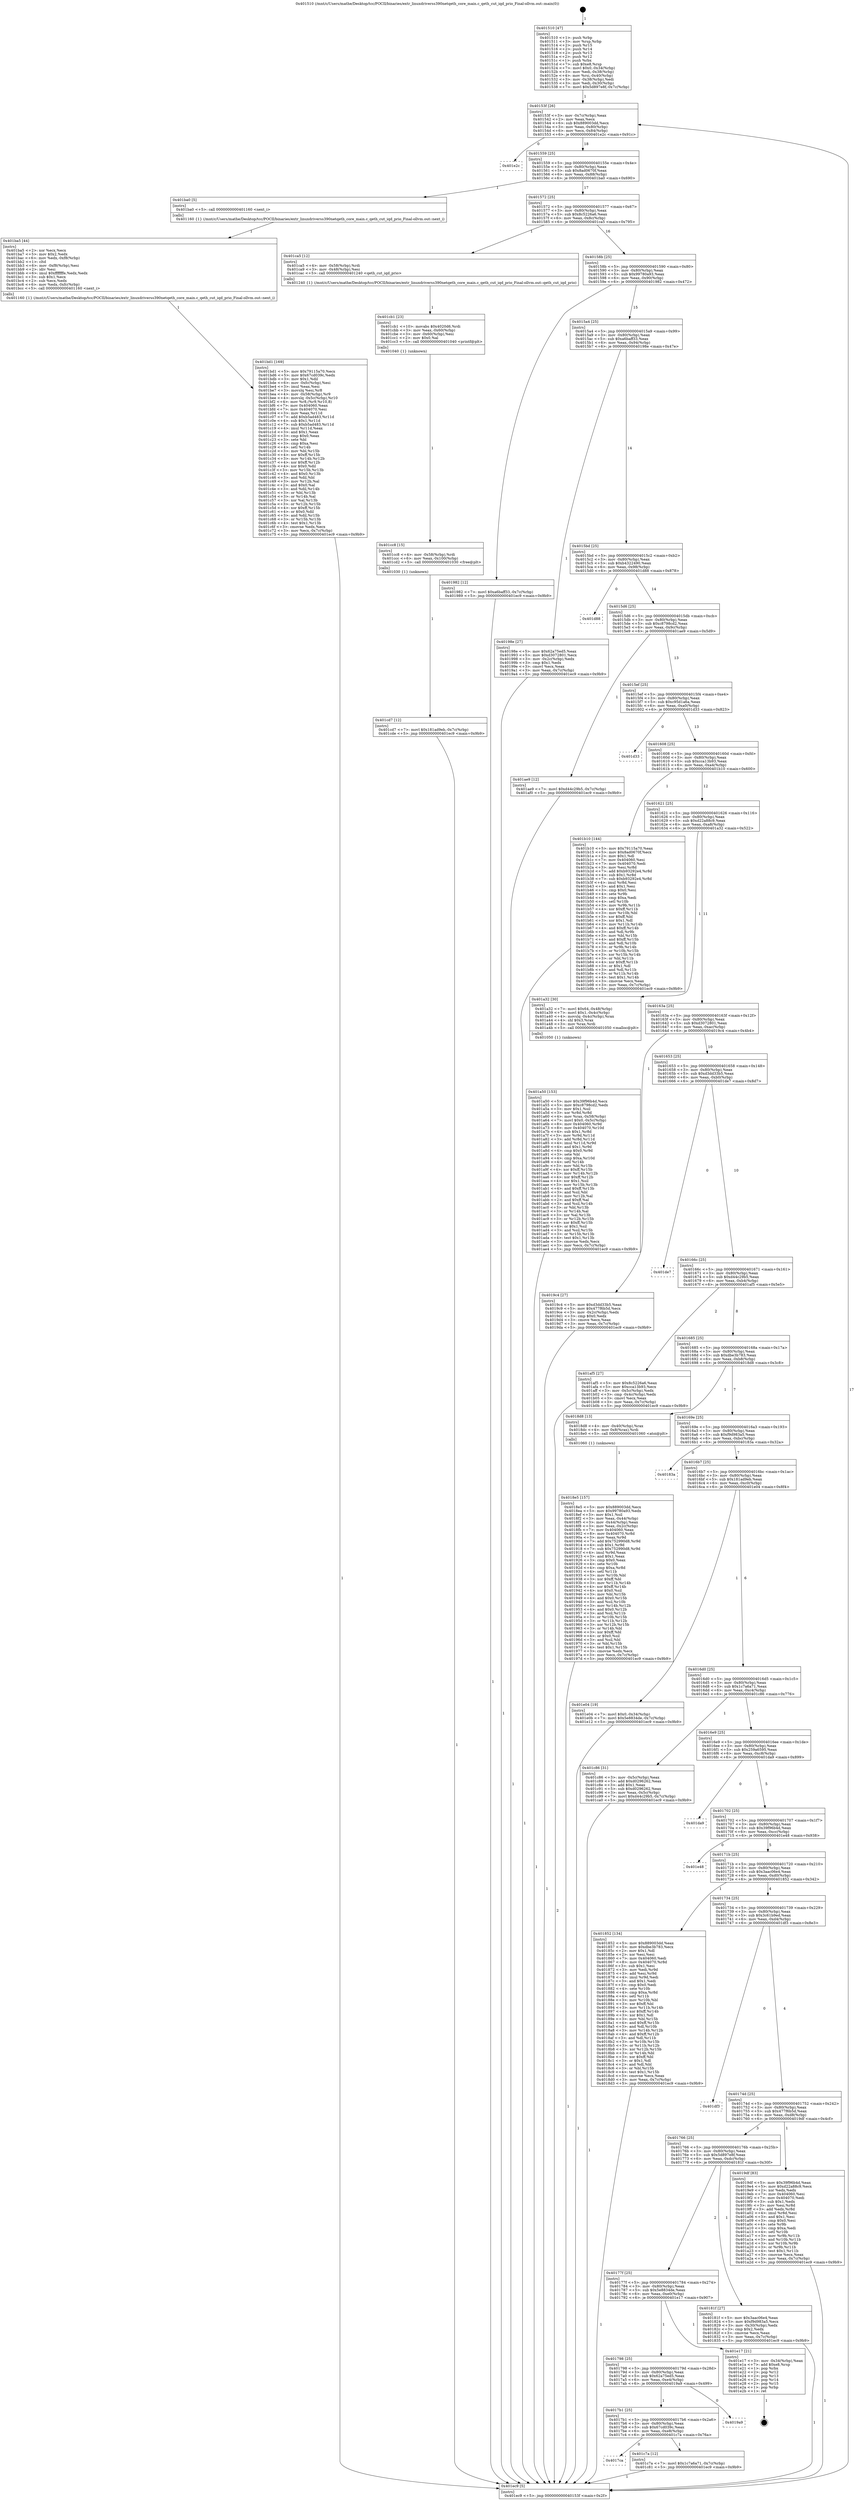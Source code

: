 digraph "0x401510" {
  label = "0x401510 (/mnt/c/Users/mathe/Desktop/tcc/POCII/binaries/extr_linuxdriverss390netqeth_core_main.c_qeth_cut_iqd_prio_Final-ollvm.out::main(0))"
  labelloc = "t"
  node[shape=record]

  Entry [label="",width=0.3,height=0.3,shape=circle,fillcolor=black,style=filled]
  "0x40153f" [label="{
     0x40153f [26]\l
     | [instrs]\l
     &nbsp;&nbsp;0x40153f \<+3\>: mov -0x7c(%rbp),%eax\l
     &nbsp;&nbsp;0x401542 \<+2\>: mov %eax,%ecx\l
     &nbsp;&nbsp;0x401544 \<+6\>: sub $0x889003dd,%ecx\l
     &nbsp;&nbsp;0x40154a \<+3\>: mov %eax,-0x80(%rbp)\l
     &nbsp;&nbsp;0x40154d \<+6\>: mov %ecx,-0x84(%rbp)\l
     &nbsp;&nbsp;0x401553 \<+6\>: je 0000000000401e2c \<main+0x91c\>\l
  }"]
  "0x401e2c" [label="{
     0x401e2c\l
  }", style=dashed]
  "0x401559" [label="{
     0x401559 [25]\l
     | [instrs]\l
     &nbsp;&nbsp;0x401559 \<+5\>: jmp 000000000040155e \<main+0x4e\>\l
     &nbsp;&nbsp;0x40155e \<+3\>: mov -0x80(%rbp),%eax\l
     &nbsp;&nbsp;0x401561 \<+5\>: sub $0x8ad0670f,%eax\l
     &nbsp;&nbsp;0x401566 \<+6\>: mov %eax,-0x88(%rbp)\l
     &nbsp;&nbsp;0x40156c \<+6\>: je 0000000000401ba0 \<main+0x690\>\l
  }"]
  Exit [label="",width=0.3,height=0.3,shape=circle,fillcolor=black,style=filled,peripheries=2]
  "0x401ba0" [label="{
     0x401ba0 [5]\l
     | [instrs]\l
     &nbsp;&nbsp;0x401ba0 \<+5\>: call 0000000000401160 \<next_i\>\l
     | [calls]\l
     &nbsp;&nbsp;0x401160 \{1\} (/mnt/c/Users/mathe/Desktop/tcc/POCII/binaries/extr_linuxdriverss390netqeth_core_main.c_qeth_cut_iqd_prio_Final-ollvm.out::next_i)\l
  }"]
  "0x401572" [label="{
     0x401572 [25]\l
     | [instrs]\l
     &nbsp;&nbsp;0x401572 \<+5\>: jmp 0000000000401577 \<main+0x67\>\l
     &nbsp;&nbsp;0x401577 \<+3\>: mov -0x80(%rbp),%eax\l
     &nbsp;&nbsp;0x40157a \<+5\>: sub $0x8c5226a6,%eax\l
     &nbsp;&nbsp;0x40157f \<+6\>: mov %eax,-0x8c(%rbp)\l
     &nbsp;&nbsp;0x401585 \<+6\>: je 0000000000401ca5 \<main+0x795\>\l
  }"]
  "0x401cd7" [label="{
     0x401cd7 [12]\l
     | [instrs]\l
     &nbsp;&nbsp;0x401cd7 \<+7\>: movl $0x181ad9eb,-0x7c(%rbp)\l
     &nbsp;&nbsp;0x401cde \<+5\>: jmp 0000000000401ec9 \<main+0x9b9\>\l
  }"]
  "0x401ca5" [label="{
     0x401ca5 [12]\l
     | [instrs]\l
     &nbsp;&nbsp;0x401ca5 \<+4\>: mov -0x58(%rbp),%rdi\l
     &nbsp;&nbsp;0x401ca9 \<+3\>: mov -0x48(%rbp),%esi\l
     &nbsp;&nbsp;0x401cac \<+5\>: call 0000000000401240 \<qeth_cut_iqd_prio\>\l
     | [calls]\l
     &nbsp;&nbsp;0x401240 \{1\} (/mnt/c/Users/mathe/Desktop/tcc/POCII/binaries/extr_linuxdriverss390netqeth_core_main.c_qeth_cut_iqd_prio_Final-ollvm.out::qeth_cut_iqd_prio)\l
  }"]
  "0x40158b" [label="{
     0x40158b [25]\l
     | [instrs]\l
     &nbsp;&nbsp;0x40158b \<+5\>: jmp 0000000000401590 \<main+0x80\>\l
     &nbsp;&nbsp;0x401590 \<+3\>: mov -0x80(%rbp),%eax\l
     &nbsp;&nbsp;0x401593 \<+5\>: sub $0x99780a93,%eax\l
     &nbsp;&nbsp;0x401598 \<+6\>: mov %eax,-0x90(%rbp)\l
     &nbsp;&nbsp;0x40159e \<+6\>: je 0000000000401982 \<main+0x472\>\l
  }"]
  "0x401cc8" [label="{
     0x401cc8 [15]\l
     | [instrs]\l
     &nbsp;&nbsp;0x401cc8 \<+4\>: mov -0x58(%rbp),%rdi\l
     &nbsp;&nbsp;0x401ccc \<+6\>: mov %eax,-0x100(%rbp)\l
     &nbsp;&nbsp;0x401cd2 \<+5\>: call 0000000000401030 \<free@plt\>\l
     | [calls]\l
     &nbsp;&nbsp;0x401030 \{1\} (unknown)\l
  }"]
  "0x401982" [label="{
     0x401982 [12]\l
     | [instrs]\l
     &nbsp;&nbsp;0x401982 \<+7\>: movl $0xa6baff33,-0x7c(%rbp)\l
     &nbsp;&nbsp;0x401989 \<+5\>: jmp 0000000000401ec9 \<main+0x9b9\>\l
  }"]
  "0x4015a4" [label="{
     0x4015a4 [25]\l
     | [instrs]\l
     &nbsp;&nbsp;0x4015a4 \<+5\>: jmp 00000000004015a9 \<main+0x99\>\l
     &nbsp;&nbsp;0x4015a9 \<+3\>: mov -0x80(%rbp),%eax\l
     &nbsp;&nbsp;0x4015ac \<+5\>: sub $0xa6baff33,%eax\l
     &nbsp;&nbsp;0x4015b1 \<+6\>: mov %eax,-0x94(%rbp)\l
     &nbsp;&nbsp;0x4015b7 \<+6\>: je 000000000040198e \<main+0x47e\>\l
  }"]
  "0x401cb1" [label="{
     0x401cb1 [23]\l
     | [instrs]\l
     &nbsp;&nbsp;0x401cb1 \<+10\>: movabs $0x4020d6,%rdi\l
     &nbsp;&nbsp;0x401cbb \<+3\>: mov %eax,-0x60(%rbp)\l
     &nbsp;&nbsp;0x401cbe \<+3\>: mov -0x60(%rbp),%esi\l
     &nbsp;&nbsp;0x401cc1 \<+2\>: mov $0x0,%al\l
     &nbsp;&nbsp;0x401cc3 \<+5\>: call 0000000000401040 \<printf@plt\>\l
     | [calls]\l
     &nbsp;&nbsp;0x401040 \{1\} (unknown)\l
  }"]
  "0x40198e" [label="{
     0x40198e [27]\l
     | [instrs]\l
     &nbsp;&nbsp;0x40198e \<+5\>: mov $0x62a75ed5,%eax\l
     &nbsp;&nbsp;0x401993 \<+5\>: mov $0xd3072801,%ecx\l
     &nbsp;&nbsp;0x401998 \<+3\>: mov -0x2c(%rbp),%edx\l
     &nbsp;&nbsp;0x40199b \<+3\>: cmp $0x1,%edx\l
     &nbsp;&nbsp;0x40199e \<+3\>: cmovl %ecx,%eax\l
     &nbsp;&nbsp;0x4019a1 \<+3\>: mov %eax,-0x7c(%rbp)\l
     &nbsp;&nbsp;0x4019a4 \<+5\>: jmp 0000000000401ec9 \<main+0x9b9\>\l
  }"]
  "0x4015bd" [label="{
     0x4015bd [25]\l
     | [instrs]\l
     &nbsp;&nbsp;0x4015bd \<+5\>: jmp 00000000004015c2 \<main+0xb2\>\l
     &nbsp;&nbsp;0x4015c2 \<+3\>: mov -0x80(%rbp),%eax\l
     &nbsp;&nbsp;0x4015c5 \<+5\>: sub $0xb4322490,%eax\l
     &nbsp;&nbsp;0x4015ca \<+6\>: mov %eax,-0x98(%rbp)\l
     &nbsp;&nbsp;0x4015d0 \<+6\>: je 0000000000401d88 \<main+0x878\>\l
  }"]
  "0x4017ca" [label="{
     0x4017ca\l
  }", style=dashed]
  "0x401d88" [label="{
     0x401d88\l
  }", style=dashed]
  "0x4015d6" [label="{
     0x4015d6 [25]\l
     | [instrs]\l
     &nbsp;&nbsp;0x4015d6 \<+5\>: jmp 00000000004015db \<main+0xcb\>\l
     &nbsp;&nbsp;0x4015db \<+3\>: mov -0x80(%rbp),%eax\l
     &nbsp;&nbsp;0x4015de \<+5\>: sub $0xc8798cd2,%eax\l
     &nbsp;&nbsp;0x4015e3 \<+6\>: mov %eax,-0x9c(%rbp)\l
     &nbsp;&nbsp;0x4015e9 \<+6\>: je 0000000000401ae9 \<main+0x5d9\>\l
  }"]
  "0x401c7a" [label="{
     0x401c7a [12]\l
     | [instrs]\l
     &nbsp;&nbsp;0x401c7a \<+7\>: movl $0x1c7a6a71,-0x7c(%rbp)\l
     &nbsp;&nbsp;0x401c81 \<+5\>: jmp 0000000000401ec9 \<main+0x9b9\>\l
  }"]
  "0x401ae9" [label="{
     0x401ae9 [12]\l
     | [instrs]\l
     &nbsp;&nbsp;0x401ae9 \<+7\>: movl $0xd44c29b5,-0x7c(%rbp)\l
     &nbsp;&nbsp;0x401af0 \<+5\>: jmp 0000000000401ec9 \<main+0x9b9\>\l
  }"]
  "0x4015ef" [label="{
     0x4015ef [25]\l
     | [instrs]\l
     &nbsp;&nbsp;0x4015ef \<+5\>: jmp 00000000004015f4 \<main+0xe4\>\l
     &nbsp;&nbsp;0x4015f4 \<+3\>: mov -0x80(%rbp),%eax\l
     &nbsp;&nbsp;0x4015f7 \<+5\>: sub $0xc95d1a6a,%eax\l
     &nbsp;&nbsp;0x4015fc \<+6\>: mov %eax,-0xa0(%rbp)\l
     &nbsp;&nbsp;0x401602 \<+6\>: je 0000000000401d33 \<main+0x823\>\l
  }"]
  "0x4017b1" [label="{
     0x4017b1 [25]\l
     | [instrs]\l
     &nbsp;&nbsp;0x4017b1 \<+5\>: jmp 00000000004017b6 \<main+0x2a6\>\l
     &nbsp;&nbsp;0x4017b6 \<+3\>: mov -0x80(%rbp),%eax\l
     &nbsp;&nbsp;0x4017b9 \<+5\>: sub $0x67cd039c,%eax\l
     &nbsp;&nbsp;0x4017be \<+6\>: mov %eax,-0xe8(%rbp)\l
     &nbsp;&nbsp;0x4017c4 \<+6\>: je 0000000000401c7a \<main+0x76a\>\l
  }"]
  "0x401d33" [label="{
     0x401d33\l
  }", style=dashed]
  "0x401608" [label="{
     0x401608 [25]\l
     | [instrs]\l
     &nbsp;&nbsp;0x401608 \<+5\>: jmp 000000000040160d \<main+0xfd\>\l
     &nbsp;&nbsp;0x40160d \<+3\>: mov -0x80(%rbp),%eax\l
     &nbsp;&nbsp;0x401610 \<+5\>: sub $0xcca13b93,%eax\l
     &nbsp;&nbsp;0x401615 \<+6\>: mov %eax,-0xa4(%rbp)\l
     &nbsp;&nbsp;0x40161b \<+6\>: je 0000000000401b10 \<main+0x600\>\l
  }"]
  "0x4019a9" [label="{
     0x4019a9\l
  }", style=dashed]
  "0x401b10" [label="{
     0x401b10 [144]\l
     | [instrs]\l
     &nbsp;&nbsp;0x401b10 \<+5\>: mov $0x79115a70,%eax\l
     &nbsp;&nbsp;0x401b15 \<+5\>: mov $0x8ad0670f,%ecx\l
     &nbsp;&nbsp;0x401b1a \<+2\>: mov $0x1,%dl\l
     &nbsp;&nbsp;0x401b1c \<+7\>: mov 0x404060,%esi\l
     &nbsp;&nbsp;0x401b23 \<+7\>: mov 0x404070,%edi\l
     &nbsp;&nbsp;0x401b2a \<+3\>: mov %esi,%r8d\l
     &nbsp;&nbsp;0x401b2d \<+7\>: add $0xb93292e4,%r8d\l
     &nbsp;&nbsp;0x401b34 \<+4\>: sub $0x1,%r8d\l
     &nbsp;&nbsp;0x401b38 \<+7\>: sub $0xb93292e4,%r8d\l
     &nbsp;&nbsp;0x401b3f \<+4\>: imul %r8d,%esi\l
     &nbsp;&nbsp;0x401b43 \<+3\>: and $0x1,%esi\l
     &nbsp;&nbsp;0x401b46 \<+3\>: cmp $0x0,%esi\l
     &nbsp;&nbsp;0x401b49 \<+4\>: sete %r9b\l
     &nbsp;&nbsp;0x401b4d \<+3\>: cmp $0xa,%edi\l
     &nbsp;&nbsp;0x401b50 \<+4\>: setl %r10b\l
     &nbsp;&nbsp;0x401b54 \<+3\>: mov %r9b,%r11b\l
     &nbsp;&nbsp;0x401b57 \<+4\>: xor $0xff,%r11b\l
     &nbsp;&nbsp;0x401b5b \<+3\>: mov %r10b,%bl\l
     &nbsp;&nbsp;0x401b5e \<+3\>: xor $0xff,%bl\l
     &nbsp;&nbsp;0x401b61 \<+3\>: xor $0x1,%dl\l
     &nbsp;&nbsp;0x401b64 \<+3\>: mov %r11b,%r14b\l
     &nbsp;&nbsp;0x401b67 \<+4\>: and $0xff,%r14b\l
     &nbsp;&nbsp;0x401b6b \<+3\>: and %dl,%r9b\l
     &nbsp;&nbsp;0x401b6e \<+3\>: mov %bl,%r15b\l
     &nbsp;&nbsp;0x401b71 \<+4\>: and $0xff,%r15b\l
     &nbsp;&nbsp;0x401b75 \<+3\>: and %dl,%r10b\l
     &nbsp;&nbsp;0x401b78 \<+3\>: or %r9b,%r14b\l
     &nbsp;&nbsp;0x401b7b \<+3\>: or %r10b,%r15b\l
     &nbsp;&nbsp;0x401b7e \<+3\>: xor %r15b,%r14b\l
     &nbsp;&nbsp;0x401b81 \<+3\>: or %bl,%r11b\l
     &nbsp;&nbsp;0x401b84 \<+4\>: xor $0xff,%r11b\l
     &nbsp;&nbsp;0x401b88 \<+3\>: or $0x1,%dl\l
     &nbsp;&nbsp;0x401b8b \<+3\>: and %dl,%r11b\l
     &nbsp;&nbsp;0x401b8e \<+3\>: or %r11b,%r14b\l
     &nbsp;&nbsp;0x401b91 \<+4\>: test $0x1,%r14b\l
     &nbsp;&nbsp;0x401b95 \<+3\>: cmovne %ecx,%eax\l
     &nbsp;&nbsp;0x401b98 \<+3\>: mov %eax,-0x7c(%rbp)\l
     &nbsp;&nbsp;0x401b9b \<+5\>: jmp 0000000000401ec9 \<main+0x9b9\>\l
  }"]
  "0x401621" [label="{
     0x401621 [25]\l
     | [instrs]\l
     &nbsp;&nbsp;0x401621 \<+5\>: jmp 0000000000401626 \<main+0x116\>\l
     &nbsp;&nbsp;0x401626 \<+3\>: mov -0x80(%rbp),%eax\l
     &nbsp;&nbsp;0x401629 \<+5\>: sub $0xd22a88c9,%eax\l
     &nbsp;&nbsp;0x40162e \<+6\>: mov %eax,-0xa8(%rbp)\l
     &nbsp;&nbsp;0x401634 \<+6\>: je 0000000000401a32 \<main+0x522\>\l
  }"]
  "0x401798" [label="{
     0x401798 [25]\l
     | [instrs]\l
     &nbsp;&nbsp;0x401798 \<+5\>: jmp 000000000040179d \<main+0x28d\>\l
     &nbsp;&nbsp;0x40179d \<+3\>: mov -0x80(%rbp),%eax\l
     &nbsp;&nbsp;0x4017a0 \<+5\>: sub $0x62a75ed5,%eax\l
     &nbsp;&nbsp;0x4017a5 \<+6\>: mov %eax,-0xe4(%rbp)\l
     &nbsp;&nbsp;0x4017ab \<+6\>: je 00000000004019a9 \<main+0x499\>\l
  }"]
  "0x401a32" [label="{
     0x401a32 [30]\l
     | [instrs]\l
     &nbsp;&nbsp;0x401a32 \<+7\>: movl $0x64,-0x48(%rbp)\l
     &nbsp;&nbsp;0x401a39 \<+7\>: movl $0x1,-0x4c(%rbp)\l
     &nbsp;&nbsp;0x401a40 \<+4\>: movslq -0x4c(%rbp),%rax\l
     &nbsp;&nbsp;0x401a44 \<+4\>: shl $0x3,%rax\l
     &nbsp;&nbsp;0x401a48 \<+3\>: mov %rax,%rdi\l
     &nbsp;&nbsp;0x401a4b \<+5\>: call 0000000000401050 \<malloc@plt\>\l
     | [calls]\l
     &nbsp;&nbsp;0x401050 \{1\} (unknown)\l
  }"]
  "0x40163a" [label="{
     0x40163a [25]\l
     | [instrs]\l
     &nbsp;&nbsp;0x40163a \<+5\>: jmp 000000000040163f \<main+0x12f\>\l
     &nbsp;&nbsp;0x40163f \<+3\>: mov -0x80(%rbp),%eax\l
     &nbsp;&nbsp;0x401642 \<+5\>: sub $0xd3072801,%eax\l
     &nbsp;&nbsp;0x401647 \<+6\>: mov %eax,-0xac(%rbp)\l
     &nbsp;&nbsp;0x40164d \<+6\>: je 00000000004019c4 \<main+0x4b4\>\l
  }"]
  "0x401e17" [label="{
     0x401e17 [21]\l
     | [instrs]\l
     &nbsp;&nbsp;0x401e17 \<+3\>: mov -0x34(%rbp),%eax\l
     &nbsp;&nbsp;0x401e1a \<+7\>: add $0xe8,%rsp\l
     &nbsp;&nbsp;0x401e21 \<+1\>: pop %rbx\l
     &nbsp;&nbsp;0x401e22 \<+2\>: pop %r12\l
     &nbsp;&nbsp;0x401e24 \<+2\>: pop %r13\l
     &nbsp;&nbsp;0x401e26 \<+2\>: pop %r14\l
     &nbsp;&nbsp;0x401e28 \<+2\>: pop %r15\l
     &nbsp;&nbsp;0x401e2a \<+1\>: pop %rbp\l
     &nbsp;&nbsp;0x401e2b \<+1\>: ret\l
  }"]
  "0x4019c4" [label="{
     0x4019c4 [27]\l
     | [instrs]\l
     &nbsp;&nbsp;0x4019c4 \<+5\>: mov $0xd3dd33b5,%eax\l
     &nbsp;&nbsp;0x4019c9 \<+5\>: mov $0x477f6b5d,%ecx\l
     &nbsp;&nbsp;0x4019ce \<+3\>: mov -0x2c(%rbp),%edx\l
     &nbsp;&nbsp;0x4019d1 \<+3\>: cmp $0x0,%edx\l
     &nbsp;&nbsp;0x4019d4 \<+3\>: cmove %ecx,%eax\l
     &nbsp;&nbsp;0x4019d7 \<+3\>: mov %eax,-0x7c(%rbp)\l
     &nbsp;&nbsp;0x4019da \<+5\>: jmp 0000000000401ec9 \<main+0x9b9\>\l
  }"]
  "0x401653" [label="{
     0x401653 [25]\l
     | [instrs]\l
     &nbsp;&nbsp;0x401653 \<+5\>: jmp 0000000000401658 \<main+0x148\>\l
     &nbsp;&nbsp;0x401658 \<+3\>: mov -0x80(%rbp),%eax\l
     &nbsp;&nbsp;0x40165b \<+5\>: sub $0xd3dd33b5,%eax\l
     &nbsp;&nbsp;0x401660 \<+6\>: mov %eax,-0xb0(%rbp)\l
     &nbsp;&nbsp;0x401666 \<+6\>: je 0000000000401de7 \<main+0x8d7\>\l
  }"]
  "0x401bd1" [label="{
     0x401bd1 [169]\l
     | [instrs]\l
     &nbsp;&nbsp;0x401bd1 \<+5\>: mov $0x79115a70,%ecx\l
     &nbsp;&nbsp;0x401bd6 \<+5\>: mov $0x67cd039c,%edx\l
     &nbsp;&nbsp;0x401bdb \<+3\>: mov $0x1,%dil\l
     &nbsp;&nbsp;0x401bde \<+6\>: mov -0xfc(%rbp),%esi\l
     &nbsp;&nbsp;0x401be4 \<+3\>: imul %eax,%esi\l
     &nbsp;&nbsp;0x401be7 \<+3\>: movslq %esi,%r8\l
     &nbsp;&nbsp;0x401bea \<+4\>: mov -0x58(%rbp),%r9\l
     &nbsp;&nbsp;0x401bee \<+4\>: movslq -0x5c(%rbp),%r10\l
     &nbsp;&nbsp;0x401bf2 \<+4\>: mov %r8,(%r9,%r10,8)\l
     &nbsp;&nbsp;0x401bf6 \<+7\>: mov 0x404060,%eax\l
     &nbsp;&nbsp;0x401bfd \<+7\>: mov 0x404070,%esi\l
     &nbsp;&nbsp;0x401c04 \<+3\>: mov %eax,%r11d\l
     &nbsp;&nbsp;0x401c07 \<+7\>: add $0xb5ad483,%r11d\l
     &nbsp;&nbsp;0x401c0e \<+4\>: sub $0x1,%r11d\l
     &nbsp;&nbsp;0x401c12 \<+7\>: sub $0xb5ad483,%r11d\l
     &nbsp;&nbsp;0x401c19 \<+4\>: imul %r11d,%eax\l
     &nbsp;&nbsp;0x401c1d \<+3\>: and $0x1,%eax\l
     &nbsp;&nbsp;0x401c20 \<+3\>: cmp $0x0,%eax\l
     &nbsp;&nbsp;0x401c23 \<+3\>: sete %bl\l
     &nbsp;&nbsp;0x401c26 \<+3\>: cmp $0xa,%esi\l
     &nbsp;&nbsp;0x401c29 \<+4\>: setl %r14b\l
     &nbsp;&nbsp;0x401c2d \<+3\>: mov %bl,%r15b\l
     &nbsp;&nbsp;0x401c30 \<+4\>: xor $0xff,%r15b\l
     &nbsp;&nbsp;0x401c34 \<+3\>: mov %r14b,%r12b\l
     &nbsp;&nbsp;0x401c37 \<+4\>: xor $0xff,%r12b\l
     &nbsp;&nbsp;0x401c3b \<+4\>: xor $0x0,%dil\l
     &nbsp;&nbsp;0x401c3f \<+3\>: mov %r15b,%r13b\l
     &nbsp;&nbsp;0x401c42 \<+4\>: and $0x0,%r13b\l
     &nbsp;&nbsp;0x401c46 \<+3\>: and %dil,%bl\l
     &nbsp;&nbsp;0x401c49 \<+3\>: mov %r12b,%al\l
     &nbsp;&nbsp;0x401c4c \<+2\>: and $0x0,%al\l
     &nbsp;&nbsp;0x401c4e \<+3\>: and %dil,%r14b\l
     &nbsp;&nbsp;0x401c51 \<+3\>: or %bl,%r13b\l
     &nbsp;&nbsp;0x401c54 \<+3\>: or %r14b,%al\l
     &nbsp;&nbsp;0x401c57 \<+3\>: xor %al,%r13b\l
     &nbsp;&nbsp;0x401c5a \<+3\>: or %r12b,%r15b\l
     &nbsp;&nbsp;0x401c5d \<+4\>: xor $0xff,%r15b\l
     &nbsp;&nbsp;0x401c61 \<+4\>: or $0x0,%dil\l
     &nbsp;&nbsp;0x401c65 \<+3\>: and %dil,%r15b\l
     &nbsp;&nbsp;0x401c68 \<+3\>: or %r15b,%r13b\l
     &nbsp;&nbsp;0x401c6b \<+4\>: test $0x1,%r13b\l
     &nbsp;&nbsp;0x401c6f \<+3\>: cmovne %edx,%ecx\l
     &nbsp;&nbsp;0x401c72 \<+3\>: mov %ecx,-0x7c(%rbp)\l
     &nbsp;&nbsp;0x401c75 \<+5\>: jmp 0000000000401ec9 \<main+0x9b9\>\l
  }"]
  "0x401de7" [label="{
     0x401de7\l
  }", style=dashed]
  "0x40166c" [label="{
     0x40166c [25]\l
     | [instrs]\l
     &nbsp;&nbsp;0x40166c \<+5\>: jmp 0000000000401671 \<main+0x161\>\l
     &nbsp;&nbsp;0x401671 \<+3\>: mov -0x80(%rbp),%eax\l
     &nbsp;&nbsp;0x401674 \<+5\>: sub $0xd44c29b5,%eax\l
     &nbsp;&nbsp;0x401679 \<+6\>: mov %eax,-0xb4(%rbp)\l
     &nbsp;&nbsp;0x40167f \<+6\>: je 0000000000401af5 \<main+0x5e5\>\l
  }"]
  "0x401ba5" [label="{
     0x401ba5 [44]\l
     | [instrs]\l
     &nbsp;&nbsp;0x401ba5 \<+2\>: xor %ecx,%ecx\l
     &nbsp;&nbsp;0x401ba7 \<+5\>: mov $0x2,%edx\l
     &nbsp;&nbsp;0x401bac \<+6\>: mov %edx,-0xf8(%rbp)\l
     &nbsp;&nbsp;0x401bb2 \<+1\>: cltd\l
     &nbsp;&nbsp;0x401bb3 \<+6\>: mov -0xf8(%rbp),%esi\l
     &nbsp;&nbsp;0x401bb9 \<+2\>: idiv %esi\l
     &nbsp;&nbsp;0x401bbb \<+6\>: imul $0xfffffffe,%edx,%edx\l
     &nbsp;&nbsp;0x401bc1 \<+3\>: sub $0x1,%ecx\l
     &nbsp;&nbsp;0x401bc4 \<+2\>: sub %ecx,%edx\l
     &nbsp;&nbsp;0x401bc6 \<+6\>: mov %edx,-0xfc(%rbp)\l
     &nbsp;&nbsp;0x401bcc \<+5\>: call 0000000000401160 \<next_i\>\l
     | [calls]\l
     &nbsp;&nbsp;0x401160 \{1\} (/mnt/c/Users/mathe/Desktop/tcc/POCII/binaries/extr_linuxdriverss390netqeth_core_main.c_qeth_cut_iqd_prio_Final-ollvm.out::next_i)\l
  }"]
  "0x401af5" [label="{
     0x401af5 [27]\l
     | [instrs]\l
     &nbsp;&nbsp;0x401af5 \<+5\>: mov $0x8c5226a6,%eax\l
     &nbsp;&nbsp;0x401afa \<+5\>: mov $0xcca13b93,%ecx\l
     &nbsp;&nbsp;0x401aff \<+3\>: mov -0x5c(%rbp),%edx\l
     &nbsp;&nbsp;0x401b02 \<+3\>: cmp -0x4c(%rbp),%edx\l
     &nbsp;&nbsp;0x401b05 \<+3\>: cmovl %ecx,%eax\l
     &nbsp;&nbsp;0x401b08 \<+3\>: mov %eax,-0x7c(%rbp)\l
     &nbsp;&nbsp;0x401b0b \<+5\>: jmp 0000000000401ec9 \<main+0x9b9\>\l
  }"]
  "0x401685" [label="{
     0x401685 [25]\l
     | [instrs]\l
     &nbsp;&nbsp;0x401685 \<+5\>: jmp 000000000040168a \<main+0x17a\>\l
     &nbsp;&nbsp;0x40168a \<+3\>: mov -0x80(%rbp),%eax\l
     &nbsp;&nbsp;0x40168d \<+5\>: sub $0xdbe3b783,%eax\l
     &nbsp;&nbsp;0x401692 \<+6\>: mov %eax,-0xb8(%rbp)\l
     &nbsp;&nbsp;0x401698 \<+6\>: je 00000000004018d8 \<main+0x3c8\>\l
  }"]
  "0x401a50" [label="{
     0x401a50 [153]\l
     | [instrs]\l
     &nbsp;&nbsp;0x401a50 \<+5\>: mov $0x39f96b4d,%ecx\l
     &nbsp;&nbsp;0x401a55 \<+5\>: mov $0xc8798cd2,%edx\l
     &nbsp;&nbsp;0x401a5a \<+3\>: mov $0x1,%sil\l
     &nbsp;&nbsp;0x401a5d \<+3\>: xor %r8d,%r8d\l
     &nbsp;&nbsp;0x401a60 \<+4\>: mov %rax,-0x58(%rbp)\l
     &nbsp;&nbsp;0x401a64 \<+7\>: movl $0x0,-0x5c(%rbp)\l
     &nbsp;&nbsp;0x401a6b \<+8\>: mov 0x404060,%r9d\l
     &nbsp;&nbsp;0x401a73 \<+8\>: mov 0x404070,%r10d\l
     &nbsp;&nbsp;0x401a7b \<+4\>: sub $0x1,%r8d\l
     &nbsp;&nbsp;0x401a7f \<+3\>: mov %r9d,%r11d\l
     &nbsp;&nbsp;0x401a82 \<+3\>: add %r8d,%r11d\l
     &nbsp;&nbsp;0x401a85 \<+4\>: imul %r11d,%r9d\l
     &nbsp;&nbsp;0x401a89 \<+4\>: and $0x1,%r9d\l
     &nbsp;&nbsp;0x401a8d \<+4\>: cmp $0x0,%r9d\l
     &nbsp;&nbsp;0x401a91 \<+3\>: sete %bl\l
     &nbsp;&nbsp;0x401a94 \<+4\>: cmp $0xa,%r10d\l
     &nbsp;&nbsp;0x401a98 \<+4\>: setl %r14b\l
     &nbsp;&nbsp;0x401a9c \<+3\>: mov %bl,%r15b\l
     &nbsp;&nbsp;0x401a9f \<+4\>: xor $0xff,%r15b\l
     &nbsp;&nbsp;0x401aa3 \<+3\>: mov %r14b,%r12b\l
     &nbsp;&nbsp;0x401aa6 \<+4\>: xor $0xff,%r12b\l
     &nbsp;&nbsp;0x401aaa \<+4\>: xor $0x1,%sil\l
     &nbsp;&nbsp;0x401aae \<+3\>: mov %r15b,%r13b\l
     &nbsp;&nbsp;0x401ab1 \<+4\>: and $0xff,%r13b\l
     &nbsp;&nbsp;0x401ab5 \<+3\>: and %sil,%bl\l
     &nbsp;&nbsp;0x401ab8 \<+3\>: mov %r12b,%al\l
     &nbsp;&nbsp;0x401abb \<+2\>: and $0xff,%al\l
     &nbsp;&nbsp;0x401abd \<+3\>: and %sil,%r14b\l
     &nbsp;&nbsp;0x401ac0 \<+3\>: or %bl,%r13b\l
     &nbsp;&nbsp;0x401ac3 \<+3\>: or %r14b,%al\l
     &nbsp;&nbsp;0x401ac6 \<+3\>: xor %al,%r13b\l
     &nbsp;&nbsp;0x401ac9 \<+3\>: or %r12b,%r15b\l
     &nbsp;&nbsp;0x401acc \<+4\>: xor $0xff,%r15b\l
     &nbsp;&nbsp;0x401ad0 \<+4\>: or $0x1,%sil\l
     &nbsp;&nbsp;0x401ad4 \<+3\>: and %sil,%r15b\l
     &nbsp;&nbsp;0x401ad7 \<+3\>: or %r15b,%r13b\l
     &nbsp;&nbsp;0x401ada \<+4\>: test $0x1,%r13b\l
     &nbsp;&nbsp;0x401ade \<+3\>: cmovne %edx,%ecx\l
     &nbsp;&nbsp;0x401ae1 \<+3\>: mov %ecx,-0x7c(%rbp)\l
     &nbsp;&nbsp;0x401ae4 \<+5\>: jmp 0000000000401ec9 \<main+0x9b9\>\l
  }"]
  "0x4018d8" [label="{
     0x4018d8 [13]\l
     | [instrs]\l
     &nbsp;&nbsp;0x4018d8 \<+4\>: mov -0x40(%rbp),%rax\l
     &nbsp;&nbsp;0x4018dc \<+4\>: mov 0x8(%rax),%rdi\l
     &nbsp;&nbsp;0x4018e0 \<+5\>: call 0000000000401060 \<atoi@plt\>\l
     | [calls]\l
     &nbsp;&nbsp;0x401060 \{1\} (unknown)\l
  }"]
  "0x40169e" [label="{
     0x40169e [25]\l
     | [instrs]\l
     &nbsp;&nbsp;0x40169e \<+5\>: jmp 00000000004016a3 \<main+0x193\>\l
     &nbsp;&nbsp;0x4016a3 \<+3\>: mov -0x80(%rbp),%eax\l
     &nbsp;&nbsp;0x4016a6 \<+5\>: sub $0xf9d983a5,%eax\l
     &nbsp;&nbsp;0x4016ab \<+6\>: mov %eax,-0xbc(%rbp)\l
     &nbsp;&nbsp;0x4016b1 \<+6\>: je 000000000040183a \<main+0x32a\>\l
  }"]
  "0x4018e5" [label="{
     0x4018e5 [157]\l
     | [instrs]\l
     &nbsp;&nbsp;0x4018e5 \<+5\>: mov $0x889003dd,%ecx\l
     &nbsp;&nbsp;0x4018ea \<+5\>: mov $0x99780a93,%edx\l
     &nbsp;&nbsp;0x4018ef \<+3\>: mov $0x1,%sil\l
     &nbsp;&nbsp;0x4018f2 \<+3\>: mov %eax,-0x44(%rbp)\l
     &nbsp;&nbsp;0x4018f5 \<+3\>: mov -0x44(%rbp),%eax\l
     &nbsp;&nbsp;0x4018f8 \<+3\>: mov %eax,-0x2c(%rbp)\l
     &nbsp;&nbsp;0x4018fb \<+7\>: mov 0x404060,%eax\l
     &nbsp;&nbsp;0x401902 \<+8\>: mov 0x404070,%r8d\l
     &nbsp;&nbsp;0x40190a \<+3\>: mov %eax,%r9d\l
     &nbsp;&nbsp;0x40190d \<+7\>: add $0x752990d8,%r9d\l
     &nbsp;&nbsp;0x401914 \<+4\>: sub $0x1,%r9d\l
     &nbsp;&nbsp;0x401918 \<+7\>: sub $0x752990d8,%r9d\l
     &nbsp;&nbsp;0x40191f \<+4\>: imul %r9d,%eax\l
     &nbsp;&nbsp;0x401923 \<+3\>: and $0x1,%eax\l
     &nbsp;&nbsp;0x401926 \<+3\>: cmp $0x0,%eax\l
     &nbsp;&nbsp;0x401929 \<+4\>: sete %r10b\l
     &nbsp;&nbsp;0x40192d \<+4\>: cmp $0xa,%r8d\l
     &nbsp;&nbsp;0x401931 \<+4\>: setl %r11b\l
     &nbsp;&nbsp;0x401935 \<+3\>: mov %r10b,%bl\l
     &nbsp;&nbsp;0x401938 \<+3\>: xor $0xff,%bl\l
     &nbsp;&nbsp;0x40193b \<+3\>: mov %r11b,%r14b\l
     &nbsp;&nbsp;0x40193e \<+4\>: xor $0xff,%r14b\l
     &nbsp;&nbsp;0x401942 \<+4\>: xor $0x0,%sil\l
     &nbsp;&nbsp;0x401946 \<+3\>: mov %bl,%r15b\l
     &nbsp;&nbsp;0x401949 \<+4\>: and $0x0,%r15b\l
     &nbsp;&nbsp;0x40194d \<+3\>: and %sil,%r10b\l
     &nbsp;&nbsp;0x401950 \<+3\>: mov %r14b,%r12b\l
     &nbsp;&nbsp;0x401953 \<+4\>: and $0x0,%r12b\l
     &nbsp;&nbsp;0x401957 \<+3\>: and %sil,%r11b\l
     &nbsp;&nbsp;0x40195a \<+3\>: or %r10b,%r15b\l
     &nbsp;&nbsp;0x40195d \<+3\>: or %r11b,%r12b\l
     &nbsp;&nbsp;0x401960 \<+3\>: xor %r12b,%r15b\l
     &nbsp;&nbsp;0x401963 \<+3\>: or %r14b,%bl\l
     &nbsp;&nbsp;0x401966 \<+3\>: xor $0xff,%bl\l
     &nbsp;&nbsp;0x401969 \<+4\>: or $0x0,%sil\l
     &nbsp;&nbsp;0x40196d \<+3\>: and %sil,%bl\l
     &nbsp;&nbsp;0x401970 \<+3\>: or %bl,%r15b\l
     &nbsp;&nbsp;0x401973 \<+4\>: test $0x1,%r15b\l
     &nbsp;&nbsp;0x401977 \<+3\>: cmovne %edx,%ecx\l
     &nbsp;&nbsp;0x40197a \<+3\>: mov %ecx,-0x7c(%rbp)\l
     &nbsp;&nbsp;0x40197d \<+5\>: jmp 0000000000401ec9 \<main+0x9b9\>\l
  }"]
  "0x40183a" [label="{
     0x40183a\l
  }", style=dashed]
  "0x4016b7" [label="{
     0x4016b7 [25]\l
     | [instrs]\l
     &nbsp;&nbsp;0x4016b7 \<+5\>: jmp 00000000004016bc \<main+0x1ac\>\l
     &nbsp;&nbsp;0x4016bc \<+3\>: mov -0x80(%rbp),%eax\l
     &nbsp;&nbsp;0x4016bf \<+5\>: sub $0x181ad9eb,%eax\l
     &nbsp;&nbsp;0x4016c4 \<+6\>: mov %eax,-0xc0(%rbp)\l
     &nbsp;&nbsp;0x4016ca \<+6\>: je 0000000000401e04 \<main+0x8f4\>\l
  }"]
  "0x401510" [label="{
     0x401510 [47]\l
     | [instrs]\l
     &nbsp;&nbsp;0x401510 \<+1\>: push %rbp\l
     &nbsp;&nbsp;0x401511 \<+3\>: mov %rsp,%rbp\l
     &nbsp;&nbsp;0x401514 \<+2\>: push %r15\l
     &nbsp;&nbsp;0x401516 \<+2\>: push %r14\l
     &nbsp;&nbsp;0x401518 \<+2\>: push %r13\l
     &nbsp;&nbsp;0x40151a \<+2\>: push %r12\l
     &nbsp;&nbsp;0x40151c \<+1\>: push %rbx\l
     &nbsp;&nbsp;0x40151d \<+7\>: sub $0xe8,%rsp\l
     &nbsp;&nbsp;0x401524 \<+7\>: movl $0x0,-0x34(%rbp)\l
     &nbsp;&nbsp;0x40152b \<+3\>: mov %edi,-0x38(%rbp)\l
     &nbsp;&nbsp;0x40152e \<+4\>: mov %rsi,-0x40(%rbp)\l
     &nbsp;&nbsp;0x401532 \<+3\>: mov -0x38(%rbp),%edi\l
     &nbsp;&nbsp;0x401535 \<+3\>: mov %edi,-0x30(%rbp)\l
     &nbsp;&nbsp;0x401538 \<+7\>: movl $0x5d897e8f,-0x7c(%rbp)\l
  }"]
  "0x401e04" [label="{
     0x401e04 [19]\l
     | [instrs]\l
     &nbsp;&nbsp;0x401e04 \<+7\>: movl $0x0,-0x34(%rbp)\l
     &nbsp;&nbsp;0x401e0b \<+7\>: movl $0x5e8834de,-0x7c(%rbp)\l
     &nbsp;&nbsp;0x401e12 \<+5\>: jmp 0000000000401ec9 \<main+0x9b9\>\l
  }"]
  "0x4016d0" [label="{
     0x4016d0 [25]\l
     | [instrs]\l
     &nbsp;&nbsp;0x4016d0 \<+5\>: jmp 00000000004016d5 \<main+0x1c5\>\l
     &nbsp;&nbsp;0x4016d5 \<+3\>: mov -0x80(%rbp),%eax\l
     &nbsp;&nbsp;0x4016d8 \<+5\>: sub $0x1c7a6a71,%eax\l
     &nbsp;&nbsp;0x4016dd \<+6\>: mov %eax,-0xc4(%rbp)\l
     &nbsp;&nbsp;0x4016e3 \<+6\>: je 0000000000401c86 \<main+0x776\>\l
  }"]
  "0x401ec9" [label="{
     0x401ec9 [5]\l
     | [instrs]\l
     &nbsp;&nbsp;0x401ec9 \<+5\>: jmp 000000000040153f \<main+0x2f\>\l
  }"]
  "0x401c86" [label="{
     0x401c86 [31]\l
     | [instrs]\l
     &nbsp;&nbsp;0x401c86 \<+3\>: mov -0x5c(%rbp),%eax\l
     &nbsp;&nbsp;0x401c89 \<+5\>: add $0xd0296262,%eax\l
     &nbsp;&nbsp;0x401c8e \<+3\>: add $0x1,%eax\l
     &nbsp;&nbsp;0x401c91 \<+5\>: sub $0xd0296262,%eax\l
     &nbsp;&nbsp;0x401c96 \<+3\>: mov %eax,-0x5c(%rbp)\l
     &nbsp;&nbsp;0x401c99 \<+7\>: movl $0xd44c29b5,-0x7c(%rbp)\l
     &nbsp;&nbsp;0x401ca0 \<+5\>: jmp 0000000000401ec9 \<main+0x9b9\>\l
  }"]
  "0x4016e9" [label="{
     0x4016e9 [25]\l
     | [instrs]\l
     &nbsp;&nbsp;0x4016e9 \<+5\>: jmp 00000000004016ee \<main+0x1de\>\l
     &nbsp;&nbsp;0x4016ee \<+3\>: mov -0x80(%rbp),%eax\l
     &nbsp;&nbsp;0x4016f1 \<+5\>: sub $0x259a6595,%eax\l
     &nbsp;&nbsp;0x4016f6 \<+6\>: mov %eax,-0xc8(%rbp)\l
     &nbsp;&nbsp;0x4016fc \<+6\>: je 0000000000401da9 \<main+0x899\>\l
  }"]
  "0x40177f" [label="{
     0x40177f [25]\l
     | [instrs]\l
     &nbsp;&nbsp;0x40177f \<+5\>: jmp 0000000000401784 \<main+0x274\>\l
     &nbsp;&nbsp;0x401784 \<+3\>: mov -0x80(%rbp),%eax\l
     &nbsp;&nbsp;0x401787 \<+5\>: sub $0x5e8834de,%eax\l
     &nbsp;&nbsp;0x40178c \<+6\>: mov %eax,-0xe0(%rbp)\l
     &nbsp;&nbsp;0x401792 \<+6\>: je 0000000000401e17 \<main+0x907\>\l
  }"]
  "0x401da9" [label="{
     0x401da9\l
  }", style=dashed]
  "0x401702" [label="{
     0x401702 [25]\l
     | [instrs]\l
     &nbsp;&nbsp;0x401702 \<+5\>: jmp 0000000000401707 \<main+0x1f7\>\l
     &nbsp;&nbsp;0x401707 \<+3\>: mov -0x80(%rbp),%eax\l
     &nbsp;&nbsp;0x40170a \<+5\>: sub $0x39f96b4d,%eax\l
     &nbsp;&nbsp;0x40170f \<+6\>: mov %eax,-0xcc(%rbp)\l
     &nbsp;&nbsp;0x401715 \<+6\>: je 0000000000401e48 \<main+0x938\>\l
  }"]
  "0x40181f" [label="{
     0x40181f [27]\l
     | [instrs]\l
     &nbsp;&nbsp;0x40181f \<+5\>: mov $0x3aac06e4,%eax\l
     &nbsp;&nbsp;0x401824 \<+5\>: mov $0xf9d983a5,%ecx\l
     &nbsp;&nbsp;0x401829 \<+3\>: mov -0x30(%rbp),%edx\l
     &nbsp;&nbsp;0x40182c \<+3\>: cmp $0x2,%edx\l
     &nbsp;&nbsp;0x40182f \<+3\>: cmovne %ecx,%eax\l
     &nbsp;&nbsp;0x401832 \<+3\>: mov %eax,-0x7c(%rbp)\l
     &nbsp;&nbsp;0x401835 \<+5\>: jmp 0000000000401ec9 \<main+0x9b9\>\l
  }"]
  "0x401e48" [label="{
     0x401e48\l
  }", style=dashed]
  "0x40171b" [label="{
     0x40171b [25]\l
     | [instrs]\l
     &nbsp;&nbsp;0x40171b \<+5\>: jmp 0000000000401720 \<main+0x210\>\l
     &nbsp;&nbsp;0x401720 \<+3\>: mov -0x80(%rbp),%eax\l
     &nbsp;&nbsp;0x401723 \<+5\>: sub $0x3aac06e4,%eax\l
     &nbsp;&nbsp;0x401728 \<+6\>: mov %eax,-0xd0(%rbp)\l
     &nbsp;&nbsp;0x40172e \<+6\>: je 0000000000401852 \<main+0x342\>\l
  }"]
  "0x401766" [label="{
     0x401766 [25]\l
     | [instrs]\l
     &nbsp;&nbsp;0x401766 \<+5\>: jmp 000000000040176b \<main+0x25b\>\l
     &nbsp;&nbsp;0x40176b \<+3\>: mov -0x80(%rbp),%eax\l
     &nbsp;&nbsp;0x40176e \<+5\>: sub $0x5d897e8f,%eax\l
     &nbsp;&nbsp;0x401773 \<+6\>: mov %eax,-0xdc(%rbp)\l
     &nbsp;&nbsp;0x401779 \<+6\>: je 000000000040181f \<main+0x30f\>\l
  }"]
  "0x401852" [label="{
     0x401852 [134]\l
     | [instrs]\l
     &nbsp;&nbsp;0x401852 \<+5\>: mov $0x889003dd,%eax\l
     &nbsp;&nbsp;0x401857 \<+5\>: mov $0xdbe3b783,%ecx\l
     &nbsp;&nbsp;0x40185c \<+2\>: mov $0x1,%dl\l
     &nbsp;&nbsp;0x40185e \<+2\>: xor %esi,%esi\l
     &nbsp;&nbsp;0x401860 \<+7\>: mov 0x404060,%edi\l
     &nbsp;&nbsp;0x401867 \<+8\>: mov 0x404070,%r8d\l
     &nbsp;&nbsp;0x40186f \<+3\>: sub $0x1,%esi\l
     &nbsp;&nbsp;0x401872 \<+3\>: mov %edi,%r9d\l
     &nbsp;&nbsp;0x401875 \<+3\>: add %esi,%r9d\l
     &nbsp;&nbsp;0x401878 \<+4\>: imul %r9d,%edi\l
     &nbsp;&nbsp;0x40187c \<+3\>: and $0x1,%edi\l
     &nbsp;&nbsp;0x40187f \<+3\>: cmp $0x0,%edi\l
     &nbsp;&nbsp;0x401882 \<+4\>: sete %r10b\l
     &nbsp;&nbsp;0x401886 \<+4\>: cmp $0xa,%r8d\l
     &nbsp;&nbsp;0x40188a \<+4\>: setl %r11b\l
     &nbsp;&nbsp;0x40188e \<+3\>: mov %r10b,%bl\l
     &nbsp;&nbsp;0x401891 \<+3\>: xor $0xff,%bl\l
     &nbsp;&nbsp;0x401894 \<+3\>: mov %r11b,%r14b\l
     &nbsp;&nbsp;0x401897 \<+4\>: xor $0xff,%r14b\l
     &nbsp;&nbsp;0x40189b \<+3\>: xor $0x1,%dl\l
     &nbsp;&nbsp;0x40189e \<+3\>: mov %bl,%r15b\l
     &nbsp;&nbsp;0x4018a1 \<+4\>: and $0xff,%r15b\l
     &nbsp;&nbsp;0x4018a5 \<+3\>: and %dl,%r10b\l
     &nbsp;&nbsp;0x4018a8 \<+3\>: mov %r14b,%r12b\l
     &nbsp;&nbsp;0x4018ab \<+4\>: and $0xff,%r12b\l
     &nbsp;&nbsp;0x4018af \<+3\>: and %dl,%r11b\l
     &nbsp;&nbsp;0x4018b2 \<+3\>: or %r10b,%r15b\l
     &nbsp;&nbsp;0x4018b5 \<+3\>: or %r11b,%r12b\l
     &nbsp;&nbsp;0x4018b8 \<+3\>: xor %r12b,%r15b\l
     &nbsp;&nbsp;0x4018bb \<+3\>: or %r14b,%bl\l
     &nbsp;&nbsp;0x4018be \<+3\>: xor $0xff,%bl\l
     &nbsp;&nbsp;0x4018c1 \<+3\>: or $0x1,%dl\l
     &nbsp;&nbsp;0x4018c4 \<+2\>: and %dl,%bl\l
     &nbsp;&nbsp;0x4018c6 \<+3\>: or %bl,%r15b\l
     &nbsp;&nbsp;0x4018c9 \<+4\>: test $0x1,%r15b\l
     &nbsp;&nbsp;0x4018cd \<+3\>: cmovne %ecx,%eax\l
     &nbsp;&nbsp;0x4018d0 \<+3\>: mov %eax,-0x7c(%rbp)\l
     &nbsp;&nbsp;0x4018d3 \<+5\>: jmp 0000000000401ec9 \<main+0x9b9\>\l
  }"]
  "0x401734" [label="{
     0x401734 [25]\l
     | [instrs]\l
     &nbsp;&nbsp;0x401734 \<+5\>: jmp 0000000000401739 \<main+0x229\>\l
     &nbsp;&nbsp;0x401739 \<+3\>: mov -0x80(%rbp),%eax\l
     &nbsp;&nbsp;0x40173c \<+5\>: sub $0x3c61b9ed,%eax\l
     &nbsp;&nbsp;0x401741 \<+6\>: mov %eax,-0xd4(%rbp)\l
     &nbsp;&nbsp;0x401747 \<+6\>: je 0000000000401df3 \<main+0x8e3\>\l
  }"]
  "0x4019df" [label="{
     0x4019df [83]\l
     | [instrs]\l
     &nbsp;&nbsp;0x4019df \<+5\>: mov $0x39f96b4d,%eax\l
     &nbsp;&nbsp;0x4019e4 \<+5\>: mov $0xd22a88c9,%ecx\l
     &nbsp;&nbsp;0x4019e9 \<+2\>: xor %edx,%edx\l
     &nbsp;&nbsp;0x4019eb \<+7\>: mov 0x404060,%esi\l
     &nbsp;&nbsp;0x4019f2 \<+7\>: mov 0x404070,%edi\l
     &nbsp;&nbsp;0x4019f9 \<+3\>: sub $0x1,%edx\l
     &nbsp;&nbsp;0x4019fc \<+3\>: mov %esi,%r8d\l
     &nbsp;&nbsp;0x4019ff \<+3\>: add %edx,%r8d\l
     &nbsp;&nbsp;0x401a02 \<+4\>: imul %r8d,%esi\l
     &nbsp;&nbsp;0x401a06 \<+3\>: and $0x1,%esi\l
     &nbsp;&nbsp;0x401a09 \<+3\>: cmp $0x0,%esi\l
     &nbsp;&nbsp;0x401a0c \<+4\>: sete %r9b\l
     &nbsp;&nbsp;0x401a10 \<+3\>: cmp $0xa,%edi\l
     &nbsp;&nbsp;0x401a13 \<+4\>: setl %r10b\l
     &nbsp;&nbsp;0x401a17 \<+3\>: mov %r9b,%r11b\l
     &nbsp;&nbsp;0x401a1a \<+3\>: and %r10b,%r11b\l
     &nbsp;&nbsp;0x401a1d \<+3\>: xor %r10b,%r9b\l
     &nbsp;&nbsp;0x401a20 \<+3\>: or %r9b,%r11b\l
     &nbsp;&nbsp;0x401a23 \<+4\>: test $0x1,%r11b\l
     &nbsp;&nbsp;0x401a27 \<+3\>: cmovne %ecx,%eax\l
     &nbsp;&nbsp;0x401a2a \<+3\>: mov %eax,-0x7c(%rbp)\l
     &nbsp;&nbsp;0x401a2d \<+5\>: jmp 0000000000401ec9 \<main+0x9b9\>\l
  }"]
  "0x401df3" [label="{
     0x401df3\l
  }", style=dashed]
  "0x40174d" [label="{
     0x40174d [25]\l
     | [instrs]\l
     &nbsp;&nbsp;0x40174d \<+5\>: jmp 0000000000401752 \<main+0x242\>\l
     &nbsp;&nbsp;0x401752 \<+3\>: mov -0x80(%rbp),%eax\l
     &nbsp;&nbsp;0x401755 \<+5\>: sub $0x477f6b5d,%eax\l
     &nbsp;&nbsp;0x40175a \<+6\>: mov %eax,-0xd8(%rbp)\l
     &nbsp;&nbsp;0x401760 \<+6\>: je 00000000004019df \<main+0x4cf\>\l
  }"]
  Entry -> "0x401510" [label=" 1"]
  "0x40153f" -> "0x401e2c" [label=" 0"]
  "0x40153f" -> "0x401559" [label=" 18"]
  "0x401e17" -> Exit [label=" 1"]
  "0x401559" -> "0x401ba0" [label=" 1"]
  "0x401559" -> "0x401572" [label=" 17"]
  "0x401e04" -> "0x401ec9" [label=" 1"]
  "0x401572" -> "0x401ca5" [label=" 1"]
  "0x401572" -> "0x40158b" [label=" 16"]
  "0x401cd7" -> "0x401ec9" [label=" 1"]
  "0x40158b" -> "0x401982" [label=" 1"]
  "0x40158b" -> "0x4015a4" [label=" 15"]
  "0x401cc8" -> "0x401cd7" [label=" 1"]
  "0x4015a4" -> "0x40198e" [label=" 1"]
  "0x4015a4" -> "0x4015bd" [label=" 14"]
  "0x401cb1" -> "0x401cc8" [label=" 1"]
  "0x4015bd" -> "0x401d88" [label=" 0"]
  "0x4015bd" -> "0x4015d6" [label=" 14"]
  "0x401ca5" -> "0x401cb1" [label=" 1"]
  "0x4015d6" -> "0x401ae9" [label=" 1"]
  "0x4015d6" -> "0x4015ef" [label=" 13"]
  "0x401c86" -> "0x401ec9" [label=" 1"]
  "0x4015ef" -> "0x401d33" [label=" 0"]
  "0x4015ef" -> "0x401608" [label=" 13"]
  "0x4017b1" -> "0x4017ca" [label=" 0"]
  "0x401608" -> "0x401b10" [label=" 1"]
  "0x401608" -> "0x401621" [label=" 12"]
  "0x4017b1" -> "0x401c7a" [label=" 1"]
  "0x401621" -> "0x401a32" [label=" 1"]
  "0x401621" -> "0x40163a" [label=" 11"]
  "0x401798" -> "0x4017b1" [label=" 1"]
  "0x40163a" -> "0x4019c4" [label=" 1"]
  "0x40163a" -> "0x401653" [label=" 10"]
  "0x401798" -> "0x4019a9" [label=" 0"]
  "0x401653" -> "0x401de7" [label=" 0"]
  "0x401653" -> "0x40166c" [label=" 10"]
  "0x40177f" -> "0x401798" [label=" 1"]
  "0x40166c" -> "0x401af5" [label=" 2"]
  "0x40166c" -> "0x401685" [label=" 8"]
  "0x40177f" -> "0x401e17" [label=" 1"]
  "0x401685" -> "0x4018d8" [label=" 1"]
  "0x401685" -> "0x40169e" [label=" 7"]
  "0x401c7a" -> "0x401ec9" [label=" 1"]
  "0x40169e" -> "0x40183a" [label=" 0"]
  "0x40169e" -> "0x4016b7" [label=" 7"]
  "0x401bd1" -> "0x401ec9" [label=" 1"]
  "0x4016b7" -> "0x401e04" [label=" 1"]
  "0x4016b7" -> "0x4016d0" [label=" 6"]
  "0x401ba5" -> "0x401bd1" [label=" 1"]
  "0x4016d0" -> "0x401c86" [label=" 1"]
  "0x4016d0" -> "0x4016e9" [label=" 5"]
  "0x401ba0" -> "0x401ba5" [label=" 1"]
  "0x4016e9" -> "0x401da9" [label=" 0"]
  "0x4016e9" -> "0x401702" [label=" 5"]
  "0x401b10" -> "0x401ec9" [label=" 1"]
  "0x401702" -> "0x401e48" [label=" 0"]
  "0x401702" -> "0x40171b" [label=" 5"]
  "0x401af5" -> "0x401ec9" [label=" 2"]
  "0x40171b" -> "0x401852" [label=" 1"]
  "0x40171b" -> "0x401734" [label=" 4"]
  "0x401a50" -> "0x401ec9" [label=" 1"]
  "0x401734" -> "0x401df3" [label=" 0"]
  "0x401734" -> "0x40174d" [label=" 4"]
  "0x401a32" -> "0x401a50" [label=" 1"]
  "0x40174d" -> "0x4019df" [label=" 1"]
  "0x40174d" -> "0x401766" [label=" 3"]
  "0x401ae9" -> "0x401ec9" [label=" 1"]
  "0x401766" -> "0x40181f" [label=" 1"]
  "0x401766" -> "0x40177f" [label=" 2"]
  "0x40181f" -> "0x401ec9" [label=" 1"]
  "0x401510" -> "0x40153f" [label=" 1"]
  "0x401ec9" -> "0x40153f" [label=" 17"]
  "0x401852" -> "0x401ec9" [label=" 1"]
  "0x4018d8" -> "0x4018e5" [label=" 1"]
  "0x4018e5" -> "0x401ec9" [label=" 1"]
  "0x401982" -> "0x401ec9" [label=" 1"]
  "0x40198e" -> "0x401ec9" [label=" 1"]
  "0x4019c4" -> "0x401ec9" [label=" 1"]
  "0x4019df" -> "0x401ec9" [label=" 1"]
}
